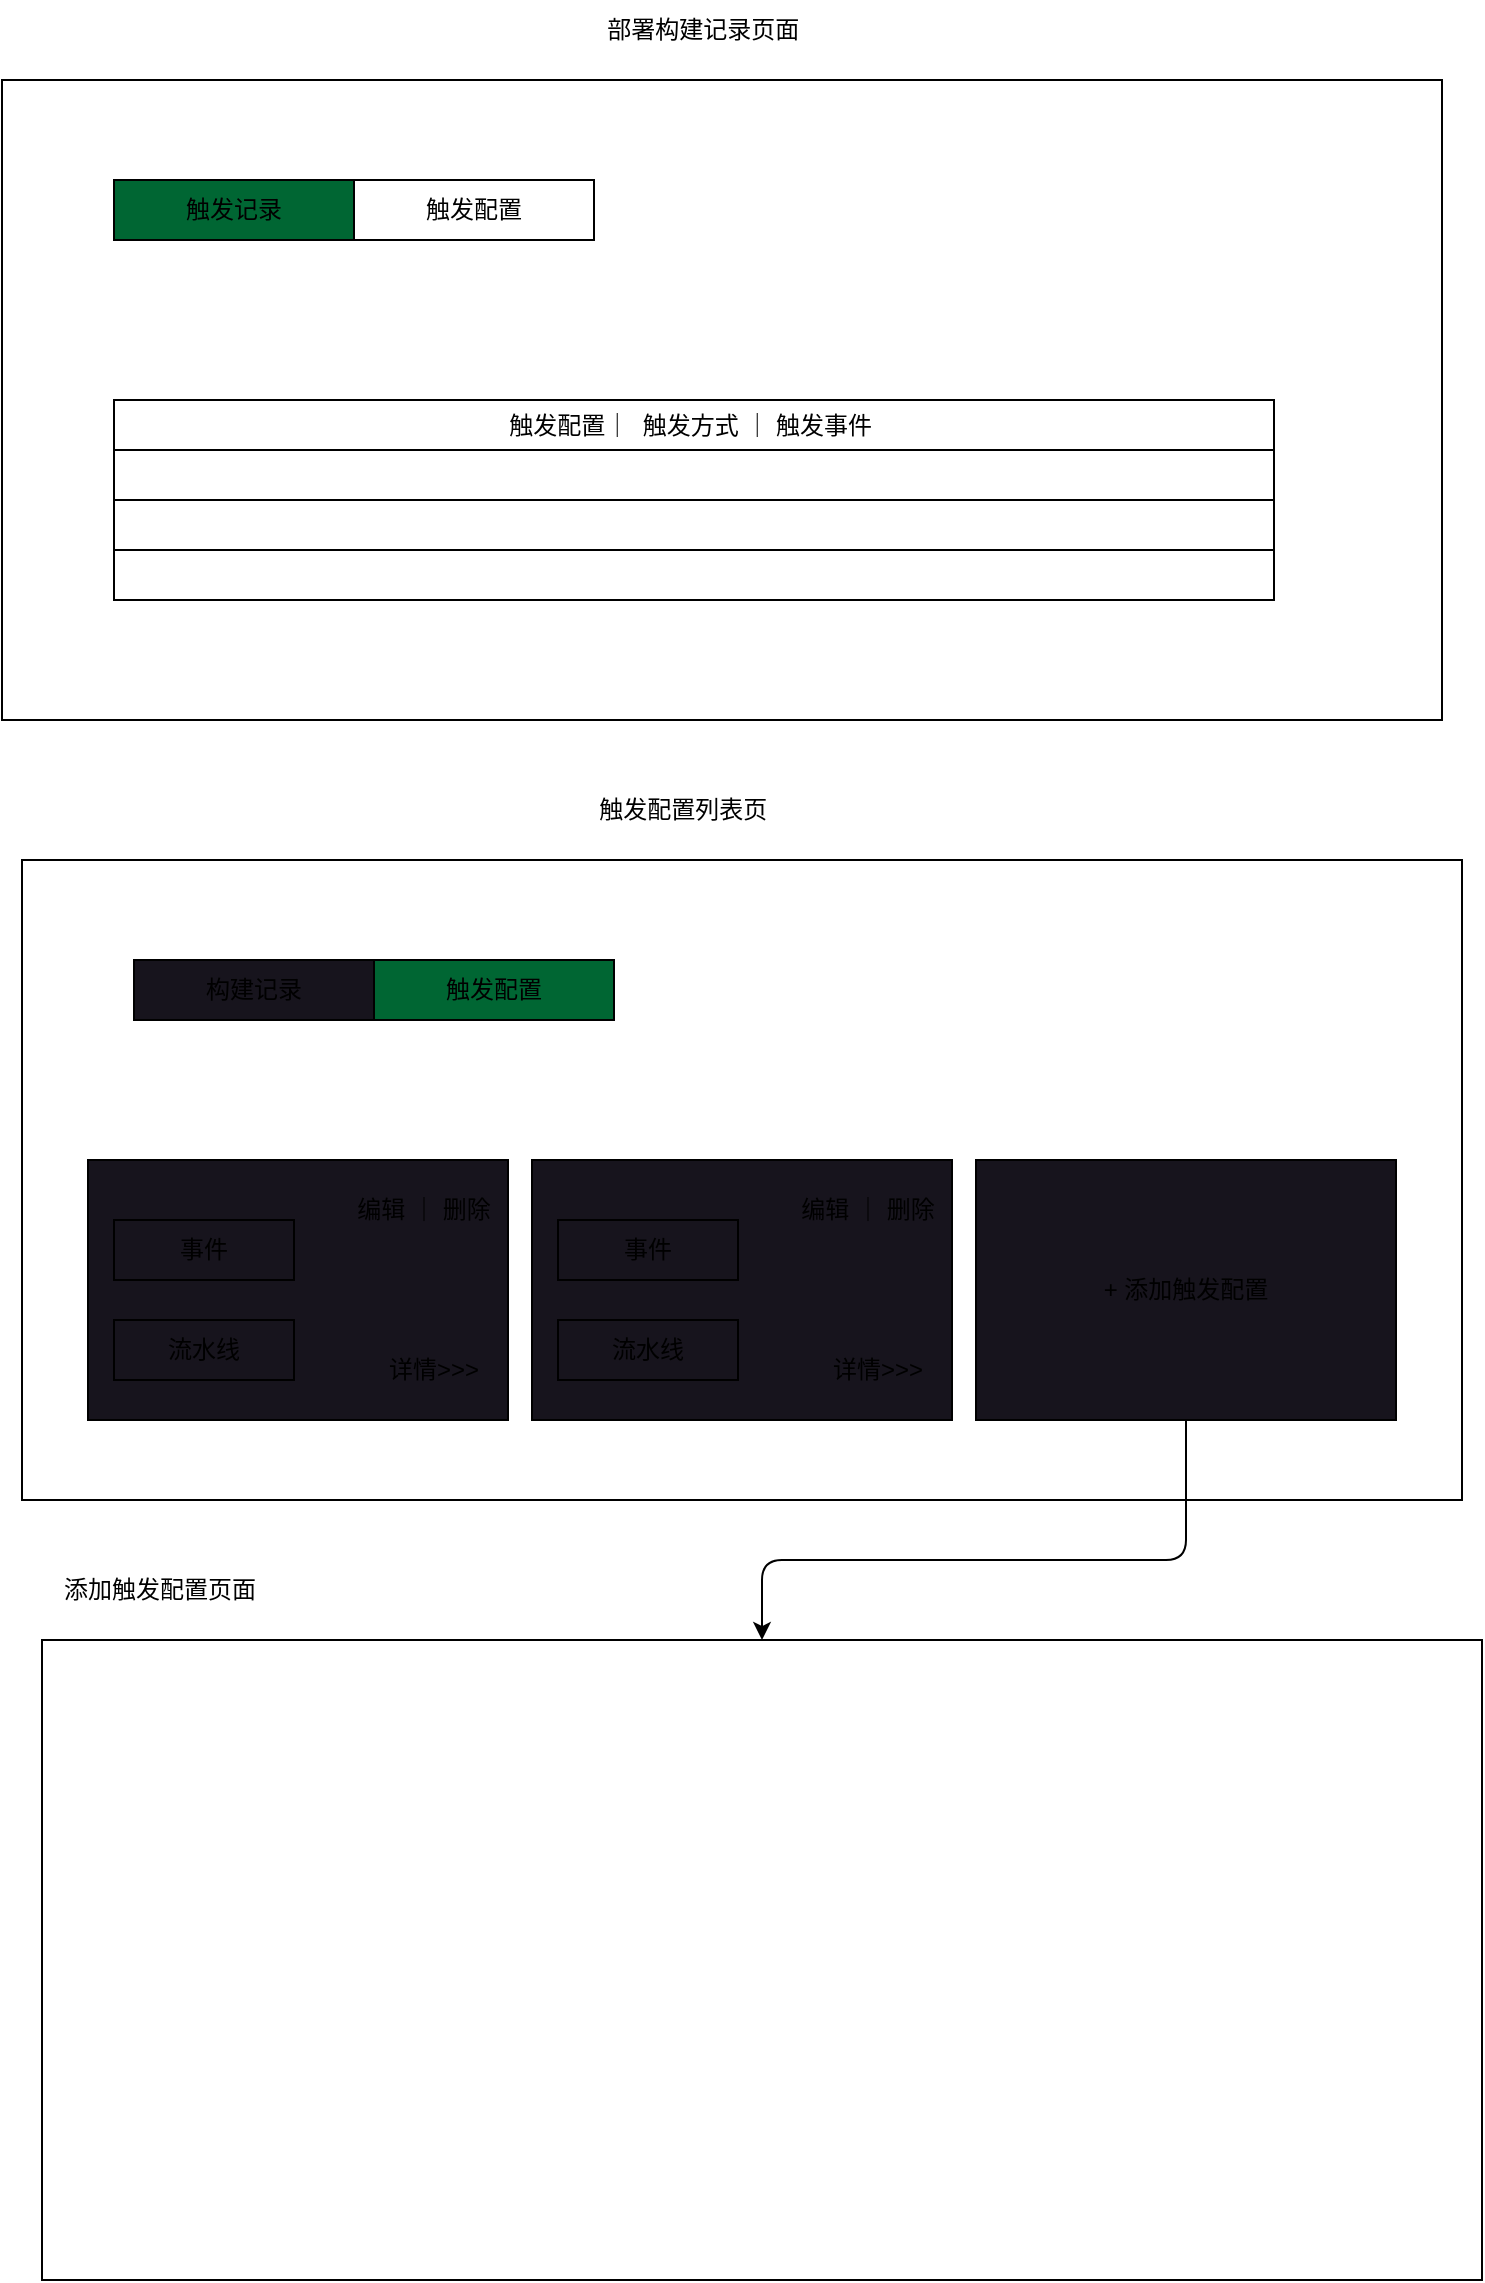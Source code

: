 <mxfile>
    <diagram id="5lRAmJ8KvifKWlNm3fIc" name="第 1 页">
        <mxGraphModel dx="1097" dy="560" grid="1" gridSize="10" guides="1" tooltips="1" connect="1" arrows="1" fold="1" page="1" pageScale="1" pageWidth="827" pageHeight="1169" math="0" shadow="0">
            <root>
                <mxCell id="0"/>
                <mxCell id="1" parent="0"/>
                <mxCell id="2" value="" style="rounded=0;whiteSpace=wrap;html=1;" vertex="1" parent="1">
                    <mxGeometry x="54" y="110" width="720" height="320" as="geometry"/>
                </mxCell>
                <mxCell id="3" value="&amp;nbsp;部署构建记录页面" style="text;html=1;strokeColor=none;fillColor=none;align=center;verticalAlign=middle;whiteSpace=wrap;rounded=0;" vertex="1" parent="1">
                    <mxGeometry x="340" y="70" width="126" height="30" as="geometry"/>
                </mxCell>
                <mxCell id="4" value="触发配置｜&amp;nbsp; 触发方式 ｜ 触发事件&amp;nbsp;" style="rounded=0;whiteSpace=wrap;html=1;" vertex="1" parent="1">
                    <mxGeometry x="110" y="270" width="580" height="25" as="geometry"/>
                </mxCell>
                <mxCell id="7" value="触发记录" style="rounded=0;whiteSpace=wrap;html=1;fillColor=#006633;" vertex="1" parent="1">
                    <mxGeometry x="110" y="160" width="120" height="30" as="geometry"/>
                </mxCell>
                <mxCell id="8" value="触发配置" style="rounded=0;whiteSpace=wrap;html=1;" vertex="1" parent="1">
                    <mxGeometry x="230" y="160" width="120" height="30" as="geometry"/>
                </mxCell>
                <mxCell id="9" value="" style="rounded=0;whiteSpace=wrap;html=1;" vertex="1" parent="1">
                    <mxGeometry x="110" y="295" width="580" height="25" as="geometry"/>
                </mxCell>
                <mxCell id="10" value="" style="rounded=0;whiteSpace=wrap;html=1;" vertex="1" parent="1">
                    <mxGeometry x="110" y="320" width="580" height="25" as="geometry"/>
                </mxCell>
                <mxCell id="11" value="" style="rounded=0;whiteSpace=wrap;html=1;" vertex="1" parent="1">
                    <mxGeometry x="110" y="345" width="580" height="25" as="geometry"/>
                </mxCell>
                <mxCell id="14" value="" style="rounded=0;whiteSpace=wrap;html=1;" vertex="1" parent="1">
                    <mxGeometry x="64" y="500" width="720" height="320" as="geometry"/>
                </mxCell>
                <mxCell id="16" value="构建记录" style="rounded=0;whiteSpace=wrap;html=1;fillColor=#17141d;" vertex="1" parent="1">
                    <mxGeometry x="120" y="550" width="120" height="30" as="geometry"/>
                </mxCell>
                <mxCell id="17" value="触发配置" style="rounded=0;whiteSpace=wrap;html=1;fillColor=#006633;" vertex="1" parent="1">
                    <mxGeometry x="240" y="550" width="120" height="30" as="geometry"/>
                </mxCell>
                <mxCell id="21" value="&amp;nbsp;触发配置列表页" style="text;html=1;strokeColor=none;fillColor=none;align=center;verticalAlign=middle;whiteSpace=wrap;rounded=0;" vertex="1" parent="1">
                    <mxGeometry x="330" y="460" width="126" height="30" as="geometry"/>
                </mxCell>
                <mxCell id="22" value="" style="rounded=0;whiteSpace=wrap;html=1;fillColor=#17141d;" vertex="1" parent="1">
                    <mxGeometry x="97" y="650" width="210" height="130" as="geometry"/>
                </mxCell>
                <mxCell id="36" style="edgeStyle=orthogonalEdgeStyle;html=1;exitX=0.5;exitY=1;exitDx=0;exitDy=0;entryX=0.5;entryY=0;entryDx=0;entryDy=0;" edge="1" parent="1" source="23" target="35">
                    <mxGeometry relative="1" as="geometry">
                        <Array as="points">
                            <mxPoint x="646" y="850"/>
                            <mxPoint x="434" y="850"/>
                        </Array>
                    </mxGeometry>
                </mxCell>
                <mxCell id="23" value="+ 添加触发配置" style="rounded=0;whiteSpace=wrap;html=1;fillColor=#17141d;" vertex="1" parent="1">
                    <mxGeometry x="541" y="650" width="210" height="130" as="geometry"/>
                </mxCell>
                <mxCell id="25" value="事件" style="rounded=0;whiteSpace=wrap;html=1;fillColor=#17141d;" vertex="1" parent="1">
                    <mxGeometry x="110" y="680" width="90" height="30" as="geometry"/>
                </mxCell>
                <mxCell id="26" value="流水线" style="rounded=0;whiteSpace=wrap;html=1;fillColor=#17141d;" vertex="1" parent="1">
                    <mxGeometry x="110" y="730" width="90" height="30" as="geometry"/>
                </mxCell>
                <mxCell id="27" value="详情&amp;gt;&amp;gt;&amp;gt;" style="text;html=1;strokeColor=none;fillColor=none;align=center;verticalAlign=middle;whiteSpace=wrap;rounded=0;" vertex="1" parent="1">
                    <mxGeometry x="240" y="740" width="60" height="30" as="geometry"/>
                </mxCell>
                <mxCell id="28" value="编辑 ｜ 删除" style="text;html=1;strokeColor=none;fillColor=none;align=center;verticalAlign=middle;whiteSpace=wrap;rounded=0;" vertex="1" parent="1">
                    <mxGeometry x="230" y="660" width="70" height="30" as="geometry"/>
                </mxCell>
                <mxCell id="30" value="" style="rounded=0;whiteSpace=wrap;html=1;fillColor=#17141d;" vertex="1" parent="1">
                    <mxGeometry x="319" y="650" width="210" height="130" as="geometry"/>
                </mxCell>
                <mxCell id="31" value="事件" style="rounded=0;whiteSpace=wrap;html=1;fillColor=#17141d;" vertex="1" parent="1">
                    <mxGeometry x="332" y="680" width="90" height="30" as="geometry"/>
                </mxCell>
                <mxCell id="32" value="流水线" style="rounded=0;whiteSpace=wrap;html=1;fillColor=#17141d;" vertex="1" parent="1">
                    <mxGeometry x="332" y="730" width="90" height="30" as="geometry"/>
                </mxCell>
                <mxCell id="33" value="详情&amp;gt;&amp;gt;&amp;gt;" style="text;html=1;strokeColor=none;fillColor=none;align=center;verticalAlign=middle;whiteSpace=wrap;rounded=0;" vertex="1" parent="1">
                    <mxGeometry x="462" y="740" width="60" height="30" as="geometry"/>
                </mxCell>
                <mxCell id="34" value="编辑 ｜ 删除" style="text;html=1;strokeColor=none;fillColor=none;align=center;verticalAlign=middle;whiteSpace=wrap;rounded=0;" vertex="1" parent="1">
                    <mxGeometry x="452" y="660" width="70" height="30" as="geometry"/>
                </mxCell>
                <mxCell id="35" value="" style="rounded=0;whiteSpace=wrap;html=1;" vertex="1" parent="1">
                    <mxGeometry x="74" y="890" width="720" height="320" as="geometry"/>
                </mxCell>
                <mxCell id="37" value="添加触发配置页面" style="text;html=1;strokeColor=none;fillColor=none;align=center;verticalAlign=middle;whiteSpace=wrap;rounded=0;" vertex="1" parent="1">
                    <mxGeometry x="70" y="850" width="126" height="30" as="geometry"/>
                </mxCell>
            </root>
        </mxGraphModel>
    </diagram>
</mxfile>